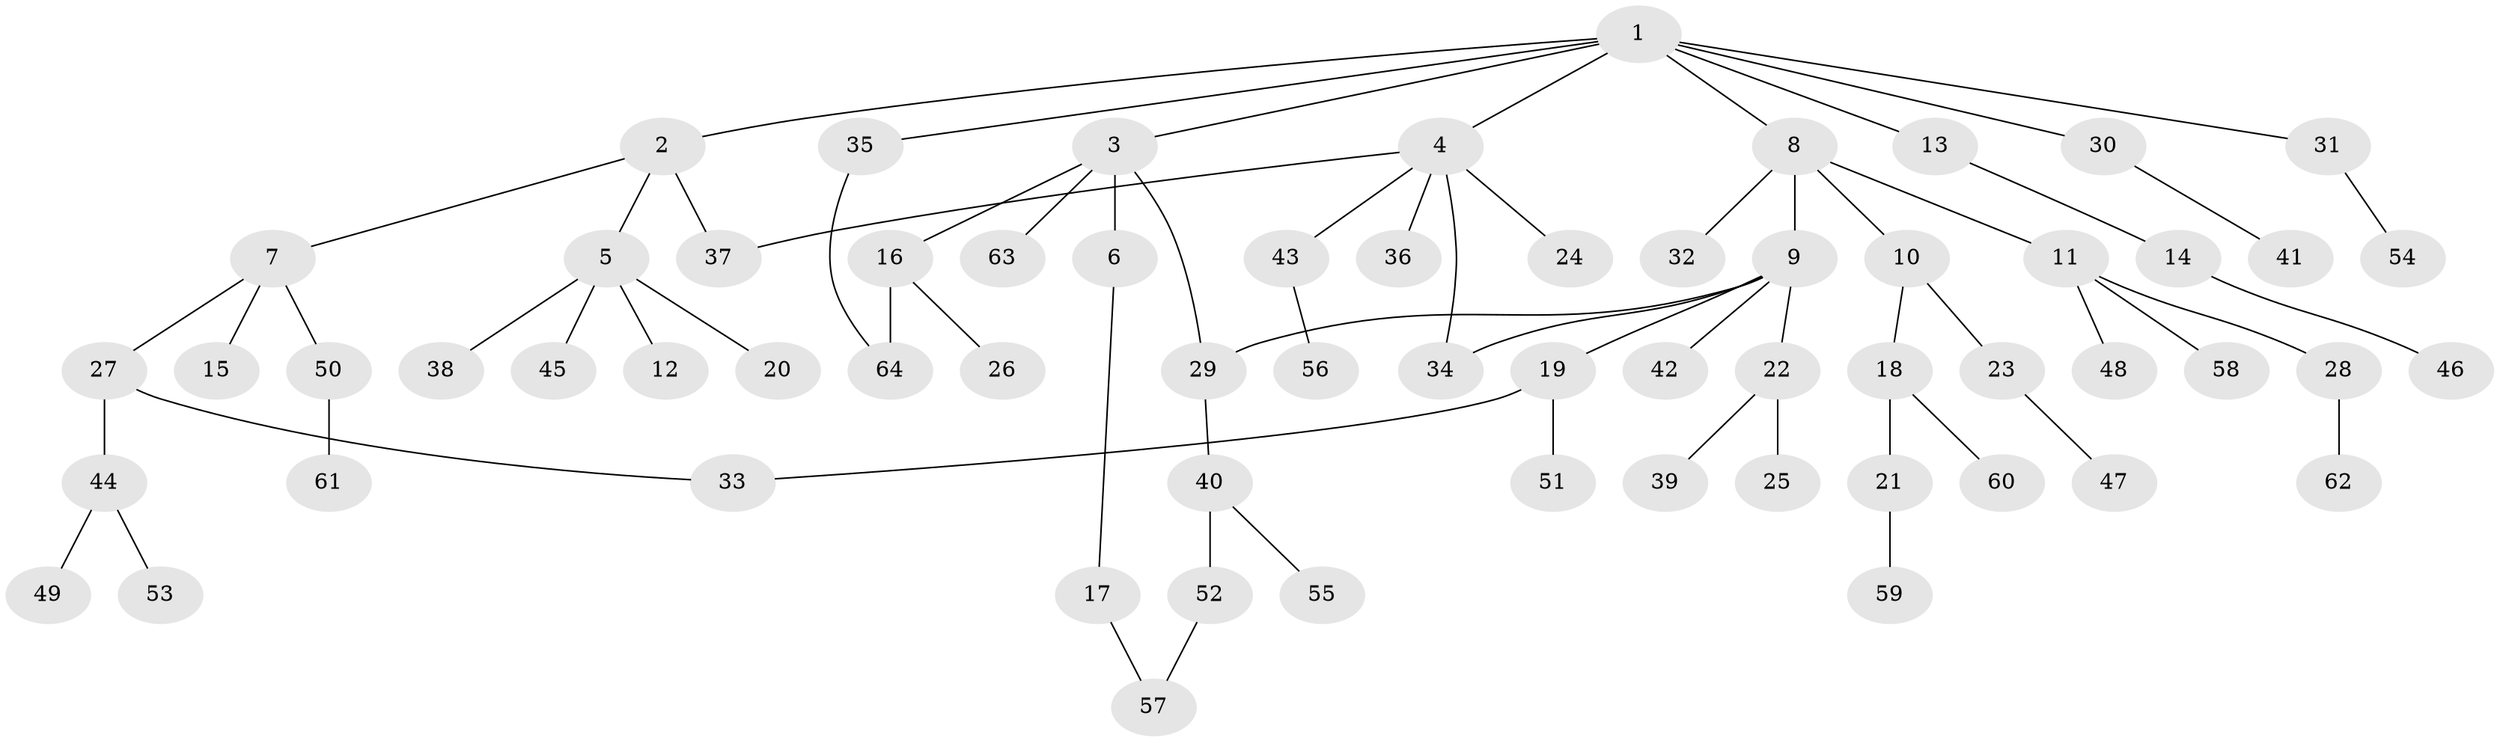 // coarse degree distribution, {8: 0.022727272727272728, 4: 0.09090909090909091, 5: 0.022727272727272728, 2: 0.25, 3: 0.11363636363636363, 6: 0.045454545454545456, 1: 0.45454545454545453}
// Generated by graph-tools (version 1.1) at 2025/23/03/03/25 07:23:33]
// undirected, 64 vertices, 69 edges
graph export_dot {
graph [start="1"]
  node [color=gray90,style=filled];
  1;
  2;
  3;
  4;
  5;
  6;
  7;
  8;
  9;
  10;
  11;
  12;
  13;
  14;
  15;
  16;
  17;
  18;
  19;
  20;
  21;
  22;
  23;
  24;
  25;
  26;
  27;
  28;
  29;
  30;
  31;
  32;
  33;
  34;
  35;
  36;
  37;
  38;
  39;
  40;
  41;
  42;
  43;
  44;
  45;
  46;
  47;
  48;
  49;
  50;
  51;
  52;
  53;
  54;
  55;
  56;
  57;
  58;
  59;
  60;
  61;
  62;
  63;
  64;
  1 -- 2;
  1 -- 3;
  1 -- 4;
  1 -- 8;
  1 -- 13;
  1 -- 30;
  1 -- 31;
  1 -- 35;
  2 -- 5;
  2 -- 7;
  2 -- 37;
  3 -- 6;
  3 -- 16;
  3 -- 29;
  3 -- 63;
  4 -- 24;
  4 -- 34;
  4 -- 36;
  4 -- 43;
  4 -- 37;
  5 -- 12;
  5 -- 20;
  5 -- 38;
  5 -- 45;
  6 -- 17;
  7 -- 15;
  7 -- 27;
  7 -- 50;
  8 -- 9;
  8 -- 10;
  8 -- 11;
  8 -- 32;
  9 -- 19;
  9 -- 22;
  9 -- 42;
  9 -- 34;
  9 -- 29;
  10 -- 18;
  10 -- 23;
  11 -- 28;
  11 -- 48;
  11 -- 58;
  13 -- 14;
  14 -- 46;
  16 -- 26;
  16 -- 64;
  17 -- 57;
  18 -- 21;
  18 -- 60;
  19 -- 33;
  19 -- 51;
  21 -- 59;
  22 -- 25;
  22 -- 39;
  23 -- 47;
  27 -- 44;
  27 -- 33;
  28 -- 62;
  29 -- 40;
  30 -- 41;
  31 -- 54;
  35 -- 64;
  40 -- 52;
  40 -- 55;
  43 -- 56;
  44 -- 49;
  44 -- 53;
  50 -- 61;
  52 -- 57;
}
